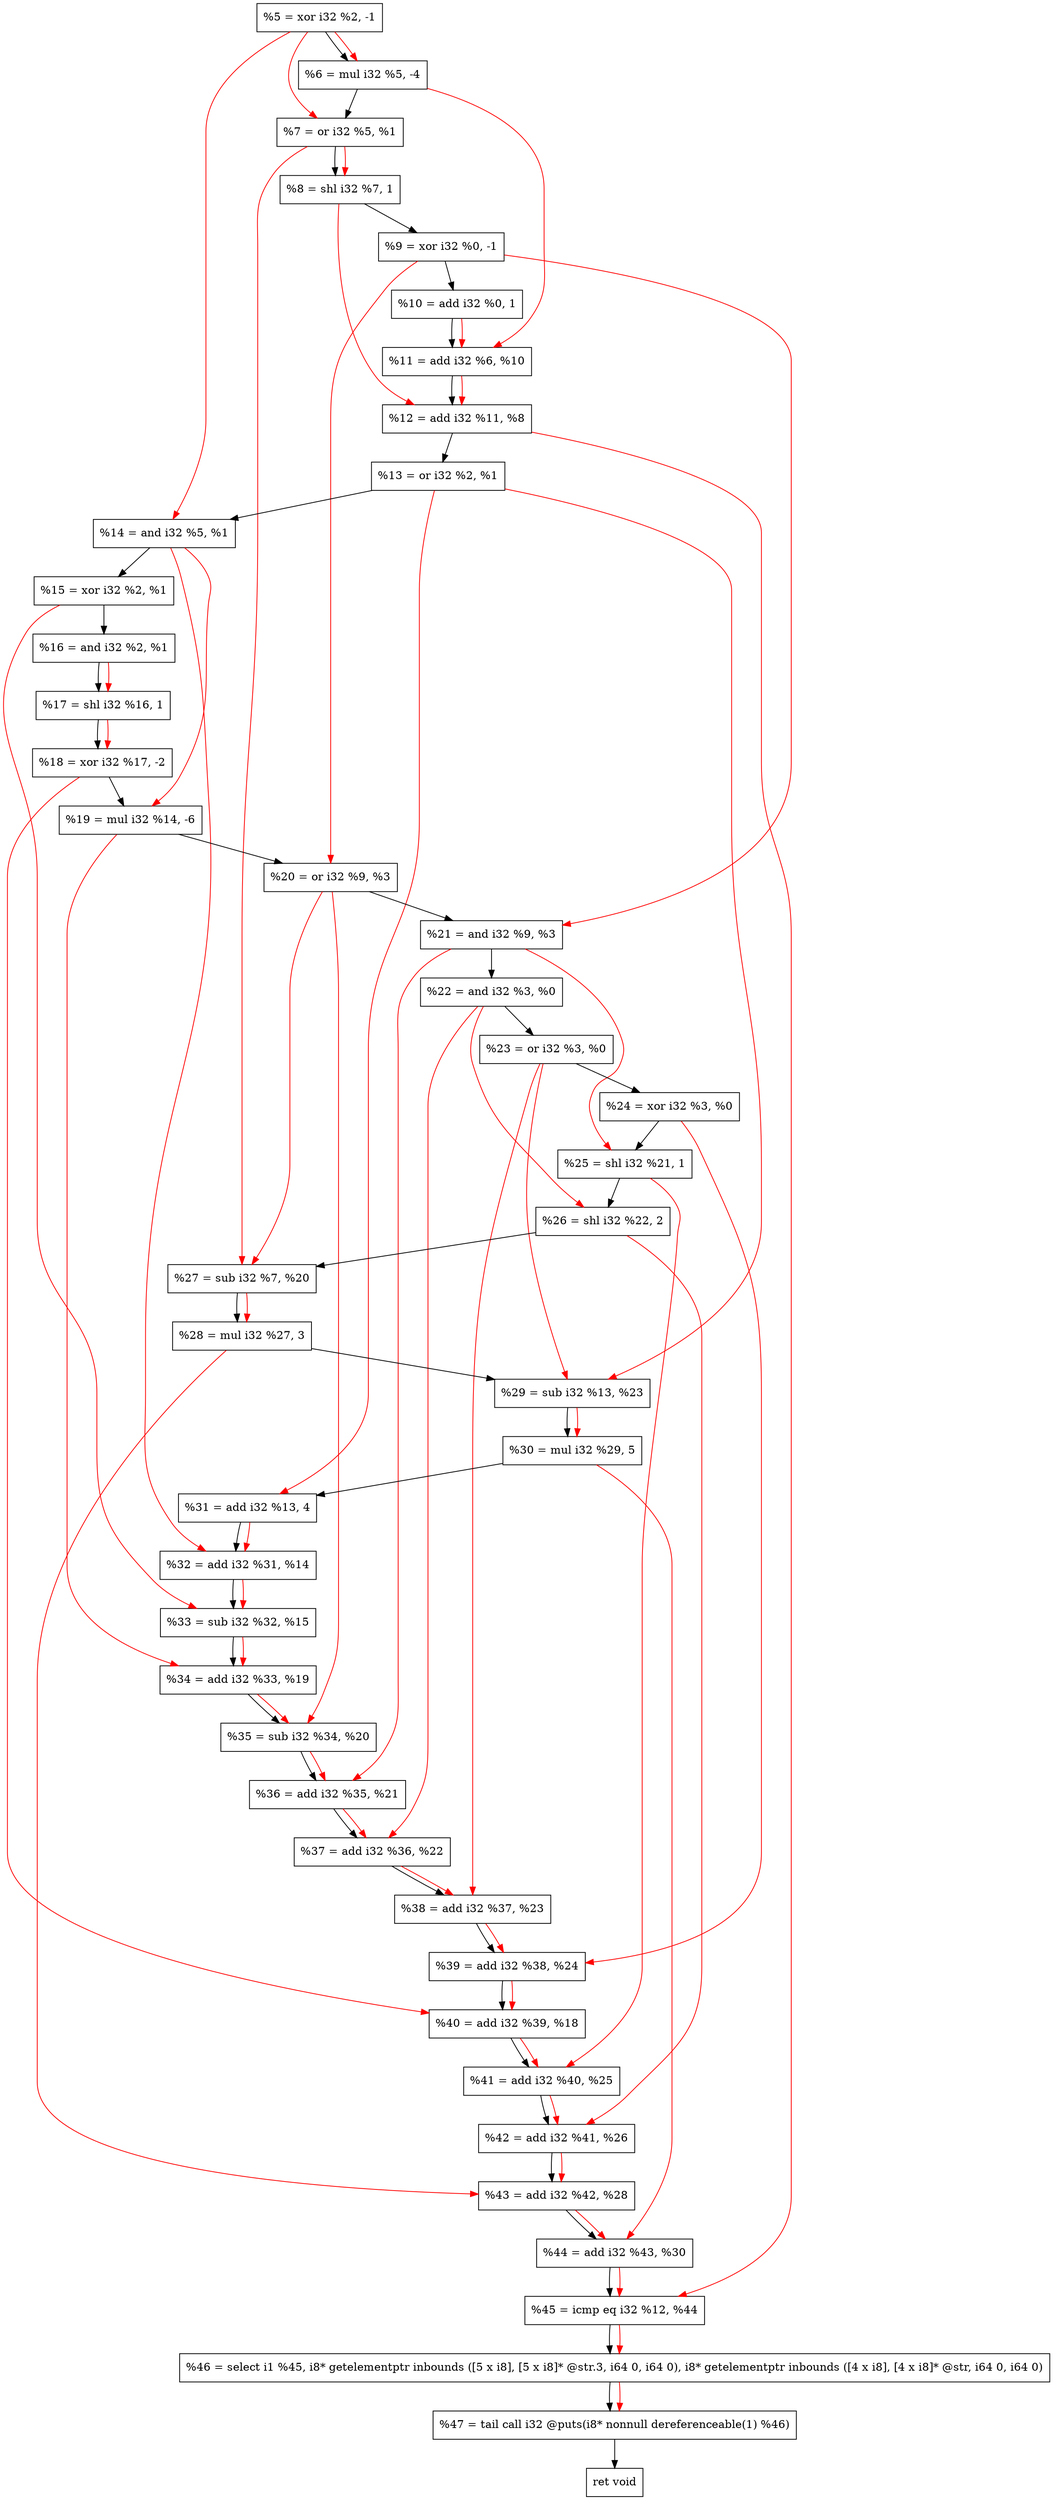digraph "DFG for'crackme' function" {
	Node0x220b150[shape=record, label="  %5 = xor i32 %2, -1"];
	Node0x220b1f0[shape=record, label="  %6 = mul i32 %5, -4"];
	Node0x220b260[shape=record, label="  %7 = or i32 %5, %1"];
	Node0x220b300[shape=record, label="  %8 = shl i32 %7, 1"];
	Node0x220b370[shape=record, label="  %9 = xor i32 %0, -1"];
	Node0x220b3e0[shape=record, label="  %10 = add i32 %0, 1"];
	Node0x220b450[shape=record, label="  %11 = add i32 %6, %10"];
	Node0x220b4c0[shape=record, label="  %12 = add i32 %11, %8"];
	Node0x220b530[shape=record, label="  %13 = or i32 %2, %1"];
	Node0x220b5a0[shape=record, label="  %14 = and i32 %5, %1"];
	Node0x220b610[shape=record, label="  %15 = xor i32 %2, %1"];
	Node0x220b680[shape=record, label="  %16 = and i32 %2, %1"];
	Node0x220b6f0[shape=record, label="  %17 = shl i32 %16, 1"];
	Node0x220b790[shape=record, label="  %18 = xor i32 %17, -2"];
	Node0x220b830[shape=record, label="  %19 = mul i32 %14, -6"];
	Node0x220b8a0[shape=record, label="  %20 = or i32 %9, %3"];
	Node0x220b910[shape=record, label="  %21 = and i32 %9, %3"];
	Node0x220b980[shape=record, label="  %22 = and i32 %3, %0"];
	Node0x220b9f0[shape=record, label="  %23 = or i32 %3, %0"];
	Node0x220ba60[shape=record, label="  %24 = xor i32 %3, %0"];
	Node0x220bad0[shape=record, label="  %25 = shl i32 %21, 1"];
	Node0x220bb70[shape=record, label="  %26 = shl i32 %22, 2"];
	Node0x220bbe0[shape=record, label="  %27 = sub i32 %7, %20"];
	Node0x220bc80[shape=record, label="  %28 = mul i32 %27, 3"];
	Node0x220bcf0[shape=record, label="  %29 = sub i32 %13, %23"];
	Node0x220bd90[shape=record, label="  %30 = mul i32 %29, 5"];
	Node0x220be30[shape=record, label="  %31 = add i32 %13, 4"];
	Node0x220bea0[shape=record, label="  %32 = add i32 %31, %14"];
	Node0x220c120[shape=record, label="  %33 = sub i32 %32, %15"];
	Node0x220c190[shape=record, label="  %34 = add i32 %33, %19"];
	Node0x220c200[shape=record, label="  %35 = sub i32 %34, %20"];
	Node0x220c270[shape=record, label="  %36 = add i32 %35, %21"];
	Node0x220c2e0[shape=record, label="  %37 = add i32 %36, %22"];
	Node0x220c350[shape=record, label="  %38 = add i32 %37, %23"];
	Node0x220c3c0[shape=record, label="  %39 = add i32 %38, %24"];
	Node0x220c430[shape=record, label="  %40 = add i32 %39, %18"];
	Node0x220c4a0[shape=record, label="  %41 = add i32 %40, %25"];
	Node0x220c510[shape=record, label="  %42 = add i32 %41, %26"];
	Node0x220c580[shape=record, label="  %43 = add i32 %42, %28"];
	Node0x220c5f0[shape=record, label="  %44 = add i32 %43, %30"];
	Node0x220c660[shape=record, label="  %45 = icmp eq i32 %12, %44"];
	Node0x21ab268[shape=record, label="  %46 = select i1 %45, i8* getelementptr inbounds ([5 x i8], [5 x i8]* @str.3, i64 0, i64 0), i8* getelementptr inbounds ([4 x i8], [4 x i8]* @str, i64 0, i64 0)"];
	Node0x220cb00[shape=record, label="  %47 = tail call i32 @puts(i8* nonnull dereferenceable(1) %46)"];
	Node0x220cb50[shape=record, label="  ret void"];
	Node0x220b150 -> Node0x220b1f0;
	Node0x220b1f0 -> Node0x220b260;
	Node0x220b260 -> Node0x220b300;
	Node0x220b300 -> Node0x220b370;
	Node0x220b370 -> Node0x220b3e0;
	Node0x220b3e0 -> Node0x220b450;
	Node0x220b450 -> Node0x220b4c0;
	Node0x220b4c0 -> Node0x220b530;
	Node0x220b530 -> Node0x220b5a0;
	Node0x220b5a0 -> Node0x220b610;
	Node0x220b610 -> Node0x220b680;
	Node0x220b680 -> Node0x220b6f0;
	Node0x220b6f0 -> Node0x220b790;
	Node0x220b790 -> Node0x220b830;
	Node0x220b830 -> Node0x220b8a0;
	Node0x220b8a0 -> Node0x220b910;
	Node0x220b910 -> Node0x220b980;
	Node0x220b980 -> Node0x220b9f0;
	Node0x220b9f0 -> Node0x220ba60;
	Node0x220ba60 -> Node0x220bad0;
	Node0x220bad0 -> Node0x220bb70;
	Node0x220bb70 -> Node0x220bbe0;
	Node0x220bbe0 -> Node0x220bc80;
	Node0x220bc80 -> Node0x220bcf0;
	Node0x220bcf0 -> Node0x220bd90;
	Node0x220bd90 -> Node0x220be30;
	Node0x220be30 -> Node0x220bea0;
	Node0x220bea0 -> Node0x220c120;
	Node0x220c120 -> Node0x220c190;
	Node0x220c190 -> Node0x220c200;
	Node0x220c200 -> Node0x220c270;
	Node0x220c270 -> Node0x220c2e0;
	Node0x220c2e0 -> Node0x220c350;
	Node0x220c350 -> Node0x220c3c0;
	Node0x220c3c0 -> Node0x220c430;
	Node0x220c430 -> Node0x220c4a0;
	Node0x220c4a0 -> Node0x220c510;
	Node0x220c510 -> Node0x220c580;
	Node0x220c580 -> Node0x220c5f0;
	Node0x220c5f0 -> Node0x220c660;
	Node0x220c660 -> Node0x21ab268;
	Node0x21ab268 -> Node0x220cb00;
	Node0x220cb00 -> Node0x220cb50;
edge [color=red]
	Node0x220b150 -> Node0x220b1f0;
	Node0x220b150 -> Node0x220b260;
	Node0x220b260 -> Node0x220b300;
	Node0x220b1f0 -> Node0x220b450;
	Node0x220b3e0 -> Node0x220b450;
	Node0x220b450 -> Node0x220b4c0;
	Node0x220b300 -> Node0x220b4c0;
	Node0x220b150 -> Node0x220b5a0;
	Node0x220b680 -> Node0x220b6f0;
	Node0x220b6f0 -> Node0x220b790;
	Node0x220b5a0 -> Node0x220b830;
	Node0x220b370 -> Node0x220b8a0;
	Node0x220b370 -> Node0x220b910;
	Node0x220b910 -> Node0x220bad0;
	Node0x220b980 -> Node0x220bb70;
	Node0x220b260 -> Node0x220bbe0;
	Node0x220b8a0 -> Node0x220bbe0;
	Node0x220bbe0 -> Node0x220bc80;
	Node0x220b530 -> Node0x220bcf0;
	Node0x220b9f0 -> Node0x220bcf0;
	Node0x220bcf0 -> Node0x220bd90;
	Node0x220b530 -> Node0x220be30;
	Node0x220be30 -> Node0x220bea0;
	Node0x220b5a0 -> Node0x220bea0;
	Node0x220bea0 -> Node0x220c120;
	Node0x220b610 -> Node0x220c120;
	Node0x220c120 -> Node0x220c190;
	Node0x220b830 -> Node0x220c190;
	Node0x220c190 -> Node0x220c200;
	Node0x220b8a0 -> Node0x220c200;
	Node0x220c200 -> Node0x220c270;
	Node0x220b910 -> Node0x220c270;
	Node0x220c270 -> Node0x220c2e0;
	Node0x220b980 -> Node0x220c2e0;
	Node0x220c2e0 -> Node0x220c350;
	Node0x220b9f0 -> Node0x220c350;
	Node0x220c350 -> Node0x220c3c0;
	Node0x220ba60 -> Node0x220c3c0;
	Node0x220c3c0 -> Node0x220c430;
	Node0x220b790 -> Node0x220c430;
	Node0x220c430 -> Node0x220c4a0;
	Node0x220bad0 -> Node0x220c4a0;
	Node0x220c4a0 -> Node0x220c510;
	Node0x220bb70 -> Node0x220c510;
	Node0x220c510 -> Node0x220c580;
	Node0x220bc80 -> Node0x220c580;
	Node0x220c580 -> Node0x220c5f0;
	Node0x220bd90 -> Node0x220c5f0;
	Node0x220b4c0 -> Node0x220c660;
	Node0x220c5f0 -> Node0x220c660;
	Node0x220c660 -> Node0x21ab268;
	Node0x21ab268 -> Node0x220cb00;
}
